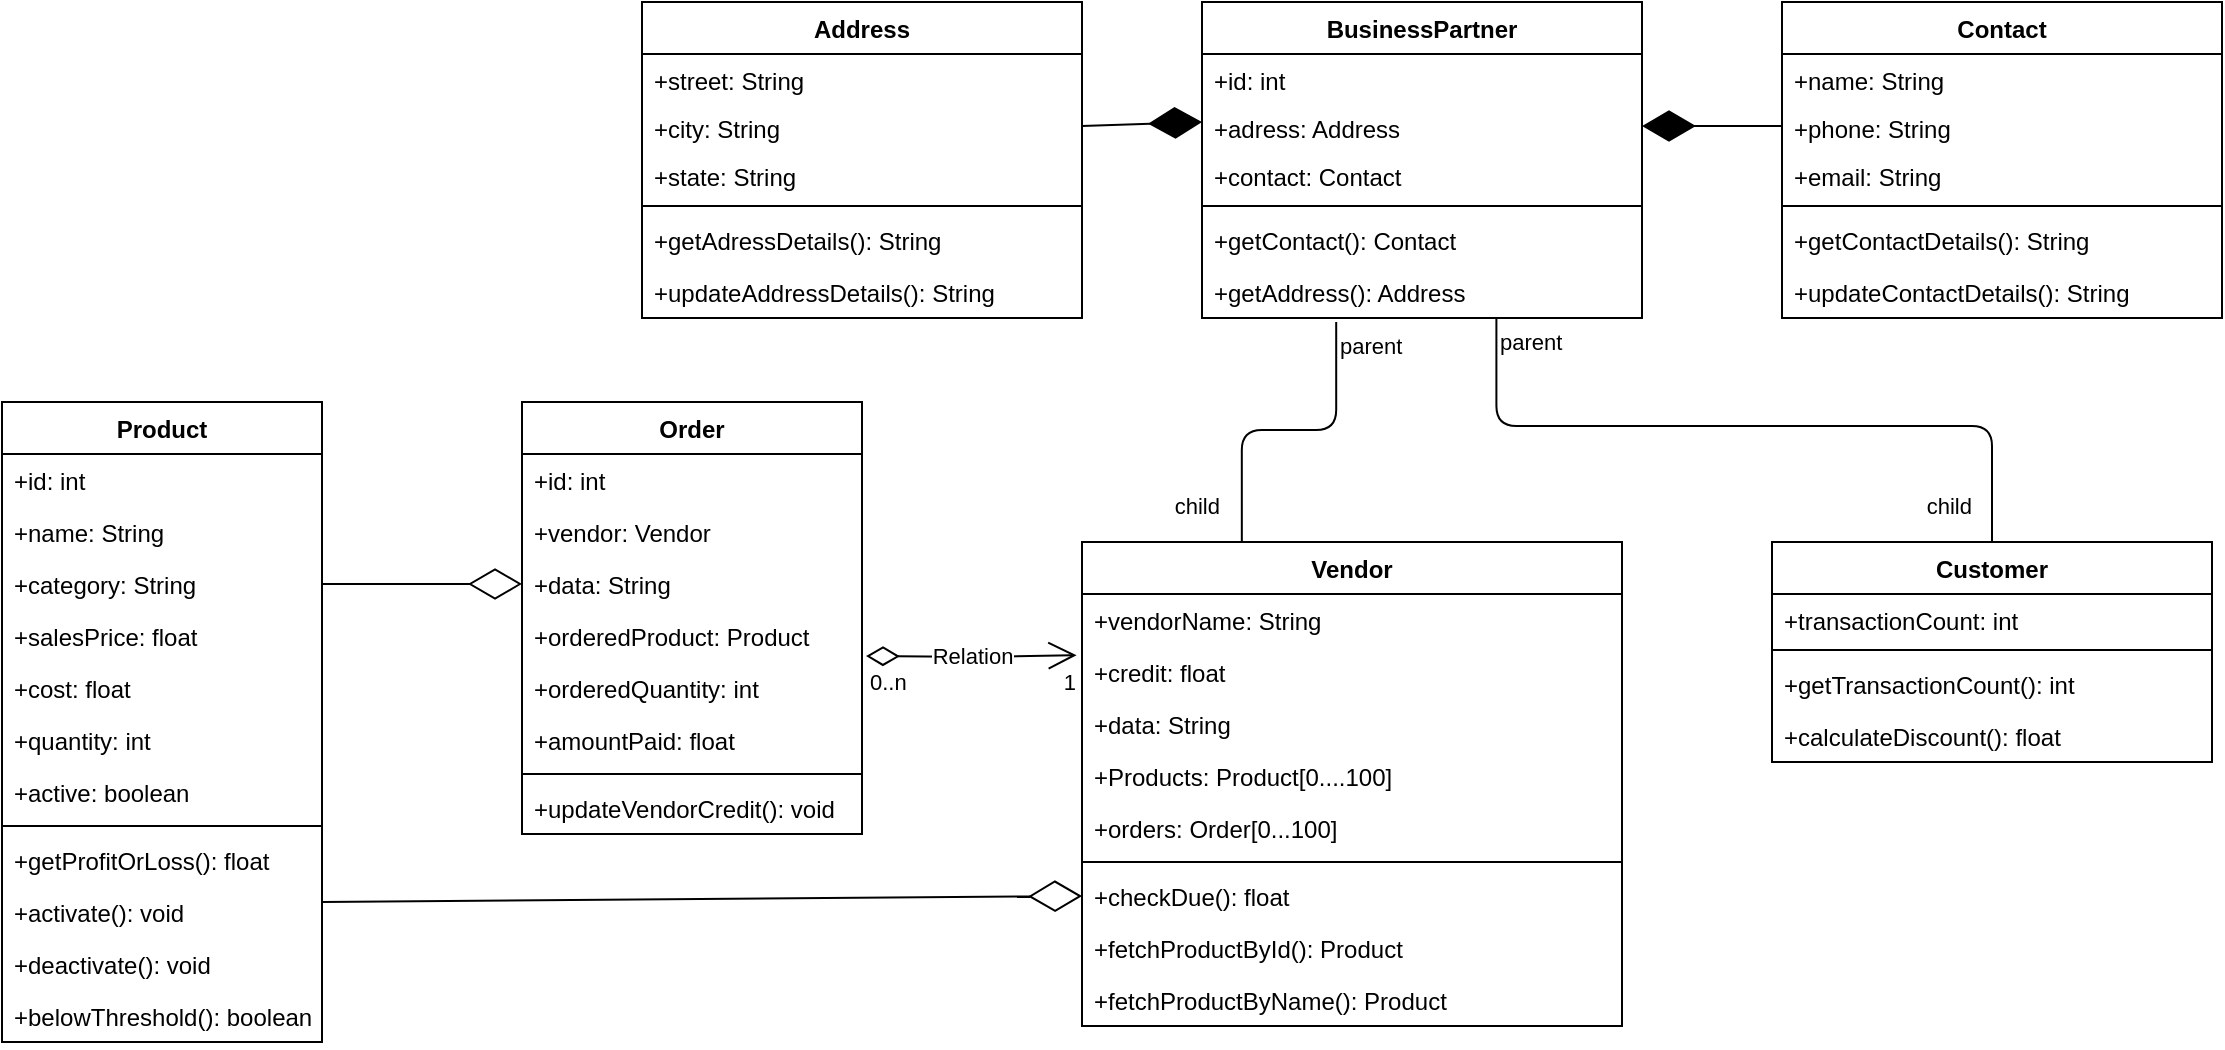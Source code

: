 <mxfile version="14.4.2" type="device"><diagram id="GToxcajjzIdZlgZ8ZgVA" name="Page-1"><mxGraphModel dx="1888" dy="492" grid="1" gridSize="10" guides="1" tooltips="1" connect="1" arrows="1" fold="1" page="1" pageScale="1" pageWidth="850" pageHeight="1100" math="0" shadow="0"><root><mxCell id="0"/><mxCell id="1" parent="0"/><mxCell id="_Nv31HgukhjVUYvm0oG8-1" value="Order" style="swimlane;fontStyle=1;align=center;verticalAlign=top;childLayout=stackLayout;horizontal=1;startSize=26;horizontalStack=0;resizeParent=1;resizeParentMax=0;resizeLast=0;collapsible=1;marginBottom=0;" vertex="1" parent="1"><mxGeometry x="-310" y="270" width="170" height="216" as="geometry"/></mxCell><mxCell id="_Nv31HgukhjVUYvm0oG8-2" value="+id: int&#10;" style="text;strokeColor=none;fillColor=none;align=left;verticalAlign=top;spacingLeft=4;spacingRight=4;overflow=hidden;rotatable=0;points=[[0,0.5],[1,0.5]];portConstraint=eastwest;" vertex="1" parent="_Nv31HgukhjVUYvm0oG8-1"><mxGeometry y="26" width="170" height="26" as="geometry"/></mxCell><mxCell id="_Nv31HgukhjVUYvm0oG8-6" value="+vendor: Vendor" style="text;strokeColor=none;fillColor=none;align=left;verticalAlign=top;spacingLeft=4;spacingRight=4;overflow=hidden;rotatable=0;points=[[0,0.5],[1,0.5]];portConstraint=eastwest;" vertex="1" parent="_Nv31HgukhjVUYvm0oG8-1"><mxGeometry y="52" width="170" height="26" as="geometry"/></mxCell><mxCell id="_Nv31HgukhjVUYvm0oG8-7" value="+data: String&#10;" style="text;strokeColor=none;fillColor=none;align=left;verticalAlign=top;spacingLeft=4;spacingRight=4;overflow=hidden;rotatable=0;points=[[0,0.5],[1,0.5]];portConstraint=eastwest;" vertex="1" parent="_Nv31HgukhjVUYvm0oG8-1"><mxGeometry y="78" width="170" height="26" as="geometry"/></mxCell><mxCell id="_Nv31HgukhjVUYvm0oG8-8" value="+orderedProduct: Product" style="text;strokeColor=none;fillColor=none;align=left;verticalAlign=top;spacingLeft=4;spacingRight=4;overflow=hidden;rotatable=0;points=[[0,0.5],[1,0.5]];portConstraint=eastwest;" vertex="1" parent="_Nv31HgukhjVUYvm0oG8-1"><mxGeometry y="104" width="170" height="26" as="geometry"/></mxCell><mxCell id="_Nv31HgukhjVUYvm0oG8-9" value="+orderedQuantity: int" style="text;strokeColor=none;fillColor=none;align=left;verticalAlign=top;spacingLeft=4;spacingRight=4;overflow=hidden;rotatable=0;points=[[0,0.5],[1,0.5]];portConstraint=eastwest;" vertex="1" parent="_Nv31HgukhjVUYvm0oG8-1"><mxGeometry y="130" width="170" height="26" as="geometry"/></mxCell><mxCell id="_Nv31HgukhjVUYvm0oG8-10" value="+amountPaid: float" style="text;strokeColor=none;fillColor=none;align=left;verticalAlign=top;spacingLeft=4;spacingRight=4;overflow=hidden;rotatable=0;points=[[0,0.5],[1,0.5]];portConstraint=eastwest;" vertex="1" parent="_Nv31HgukhjVUYvm0oG8-1"><mxGeometry y="156" width="170" height="26" as="geometry"/></mxCell><mxCell id="_Nv31HgukhjVUYvm0oG8-27" value="" style="line;strokeWidth=1;fillColor=none;align=left;verticalAlign=middle;spacingTop=-1;spacingLeft=3;spacingRight=3;rotatable=0;labelPosition=right;points=[];portConstraint=eastwest;" vertex="1" parent="_Nv31HgukhjVUYvm0oG8-1"><mxGeometry y="182" width="170" height="8" as="geometry"/></mxCell><mxCell id="_Nv31HgukhjVUYvm0oG8-4" value="+updateVendorCredit(): void" style="text;strokeColor=none;fillColor=none;align=left;verticalAlign=top;spacingLeft=4;spacingRight=4;overflow=hidden;rotatable=0;points=[[0,0.5],[1,0.5]];portConstraint=eastwest;" vertex="1" parent="_Nv31HgukhjVUYvm0oG8-1"><mxGeometry y="190" width="170" height="26" as="geometry"/></mxCell><mxCell id="_Nv31HgukhjVUYvm0oG8-15" value="Product" style="swimlane;fontStyle=1;align=center;verticalAlign=top;childLayout=stackLayout;horizontal=1;startSize=26;horizontalStack=0;resizeParent=1;resizeParentMax=0;resizeLast=0;collapsible=1;marginBottom=0;" vertex="1" parent="1"><mxGeometry x="-570" y="270" width="160" height="320" as="geometry"/></mxCell><mxCell id="_Nv31HgukhjVUYvm0oG8-16" value="+id: int&#10;" style="text;strokeColor=none;fillColor=none;align=left;verticalAlign=top;spacingLeft=4;spacingRight=4;overflow=hidden;rotatable=0;points=[[0,0.5],[1,0.5]];portConstraint=eastwest;" vertex="1" parent="_Nv31HgukhjVUYvm0oG8-15"><mxGeometry y="26" width="160" height="26" as="geometry"/></mxCell><mxCell id="_Nv31HgukhjVUYvm0oG8-17" value="+name: String" style="text;strokeColor=none;fillColor=none;align=left;verticalAlign=top;spacingLeft=4;spacingRight=4;overflow=hidden;rotatable=0;points=[[0,0.5],[1,0.5]];portConstraint=eastwest;" vertex="1" parent="_Nv31HgukhjVUYvm0oG8-15"><mxGeometry y="52" width="160" height="26" as="geometry"/></mxCell><mxCell id="_Nv31HgukhjVUYvm0oG8-18" value="+category: String&#10;" style="text;strokeColor=none;fillColor=none;align=left;verticalAlign=top;spacingLeft=4;spacingRight=4;overflow=hidden;rotatable=0;points=[[0,0.5],[1,0.5]];portConstraint=eastwest;" vertex="1" parent="_Nv31HgukhjVUYvm0oG8-15"><mxGeometry y="78" width="160" height="26" as="geometry"/></mxCell><mxCell id="_Nv31HgukhjVUYvm0oG8-19" value="+salesPrice: float" style="text;strokeColor=none;fillColor=none;align=left;verticalAlign=top;spacingLeft=4;spacingRight=4;overflow=hidden;rotatable=0;points=[[0,0.5],[1,0.5]];portConstraint=eastwest;" vertex="1" parent="_Nv31HgukhjVUYvm0oG8-15"><mxGeometry y="104" width="160" height="26" as="geometry"/></mxCell><mxCell id="_Nv31HgukhjVUYvm0oG8-20" value="+cost: float" style="text;strokeColor=none;fillColor=none;align=left;verticalAlign=top;spacingLeft=4;spacingRight=4;overflow=hidden;rotatable=0;points=[[0,0.5],[1,0.5]];portConstraint=eastwest;" vertex="1" parent="_Nv31HgukhjVUYvm0oG8-15"><mxGeometry y="130" width="160" height="26" as="geometry"/></mxCell><mxCell id="_Nv31HgukhjVUYvm0oG8-21" value="+quantity: int" style="text;strokeColor=none;fillColor=none;align=left;verticalAlign=top;spacingLeft=4;spacingRight=4;overflow=hidden;rotatable=0;points=[[0,0.5],[1,0.5]];portConstraint=eastwest;" vertex="1" parent="_Nv31HgukhjVUYvm0oG8-15"><mxGeometry y="156" width="160" height="26" as="geometry"/></mxCell><mxCell id="_Nv31HgukhjVUYvm0oG8-22" value="+active: boolean" style="text;strokeColor=none;fillColor=none;align=left;verticalAlign=top;spacingLeft=4;spacingRight=4;overflow=hidden;rotatable=0;points=[[0,0.5],[1,0.5]];portConstraint=eastwest;" vertex="1" parent="_Nv31HgukhjVUYvm0oG8-15"><mxGeometry y="182" width="160" height="26" as="geometry"/></mxCell><mxCell id="_Nv31HgukhjVUYvm0oG8-3" value="" style="line;strokeWidth=1;fillColor=none;align=left;verticalAlign=middle;spacingTop=-1;spacingLeft=3;spacingRight=3;rotatable=0;labelPosition=right;points=[];portConstraint=eastwest;" vertex="1" parent="_Nv31HgukhjVUYvm0oG8-15"><mxGeometry y="208" width="160" height="8" as="geometry"/></mxCell><mxCell id="_Nv31HgukhjVUYvm0oG8-23" value="+getProfitOrLoss(): float" style="text;strokeColor=none;fillColor=none;align=left;verticalAlign=top;spacingLeft=4;spacingRight=4;overflow=hidden;rotatable=0;points=[[0,0.5],[1,0.5]];portConstraint=eastwest;" vertex="1" parent="_Nv31HgukhjVUYvm0oG8-15"><mxGeometry y="216" width="160" height="26" as="geometry"/></mxCell><mxCell id="_Nv31HgukhjVUYvm0oG8-24" value="+activate(): void" style="text;strokeColor=none;fillColor=none;align=left;verticalAlign=top;spacingLeft=4;spacingRight=4;overflow=hidden;rotatable=0;points=[[0,0.5],[1,0.5]];portConstraint=eastwest;" vertex="1" parent="_Nv31HgukhjVUYvm0oG8-15"><mxGeometry y="242" width="160" height="26" as="geometry"/></mxCell><mxCell id="_Nv31HgukhjVUYvm0oG8-25" value="+deactivate(): void" style="text;strokeColor=none;fillColor=none;align=left;verticalAlign=top;spacingLeft=4;spacingRight=4;overflow=hidden;rotatable=0;points=[[0,0.5],[1,0.5]];portConstraint=eastwest;" vertex="1" parent="_Nv31HgukhjVUYvm0oG8-15"><mxGeometry y="268" width="160" height="26" as="geometry"/></mxCell><mxCell id="_Nv31HgukhjVUYvm0oG8-26" value="+belowThreshold(): boolean" style="text;strokeColor=none;fillColor=none;align=left;verticalAlign=top;spacingLeft=4;spacingRight=4;overflow=hidden;rotatable=0;points=[[0,0.5],[1,0.5]];portConstraint=eastwest;" vertex="1" parent="_Nv31HgukhjVUYvm0oG8-15"><mxGeometry y="294" width="160" height="26" as="geometry"/></mxCell><mxCell id="_Nv31HgukhjVUYvm0oG8-31" value="" style="endArrow=diamondThin;endFill=0;endSize=24;html=1;exitX=1;exitY=0.5;exitDx=0;exitDy=0;" edge="1" parent="1" source="_Nv31HgukhjVUYvm0oG8-18" target="_Nv31HgukhjVUYvm0oG8-7"><mxGeometry width="160" relative="1" as="geometry"><mxPoint x="180" y="360.5" as="sourcePoint"/><mxPoint x="340" y="360.5" as="targetPoint"/></mxGeometry></mxCell><mxCell id="_Nv31HgukhjVUYvm0oG8-32" value="Vendor" style="swimlane;fontStyle=1;align=center;verticalAlign=top;childLayout=stackLayout;horizontal=1;startSize=26;horizontalStack=0;resizeParent=1;resizeParentMax=0;resizeLast=0;collapsible=1;marginBottom=0;" vertex="1" parent="1"><mxGeometry x="-30" y="340" width="270" height="242" as="geometry"/></mxCell><mxCell id="_Nv31HgukhjVUYvm0oG8-33" value="+vendorName: String&#10;" style="text;strokeColor=none;fillColor=none;align=left;verticalAlign=top;spacingLeft=4;spacingRight=4;overflow=hidden;rotatable=0;points=[[0,0.5],[1,0.5]];portConstraint=eastwest;" vertex="1" parent="_Nv31HgukhjVUYvm0oG8-32"><mxGeometry y="26" width="270" height="26" as="geometry"/></mxCell><mxCell id="_Nv31HgukhjVUYvm0oG8-34" value="+credit: float" style="text;strokeColor=none;fillColor=none;align=left;verticalAlign=top;spacingLeft=4;spacingRight=4;overflow=hidden;rotatable=0;points=[[0,0.5],[1,0.5]];portConstraint=eastwest;" vertex="1" parent="_Nv31HgukhjVUYvm0oG8-32"><mxGeometry y="52" width="270" height="26" as="geometry"/></mxCell><mxCell id="_Nv31HgukhjVUYvm0oG8-35" value="+data: String&#10;" style="text;strokeColor=none;fillColor=none;align=left;verticalAlign=top;spacingLeft=4;spacingRight=4;overflow=hidden;rotatable=0;points=[[0,0.5],[1,0.5]];portConstraint=eastwest;" vertex="1" parent="_Nv31HgukhjVUYvm0oG8-32"><mxGeometry y="78" width="270" height="26" as="geometry"/></mxCell><mxCell id="_Nv31HgukhjVUYvm0oG8-36" value="+Products: Product[0....100]" style="text;strokeColor=none;fillColor=none;align=left;verticalAlign=top;spacingLeft=4;spacingRight=4;overflow=hidden;rotatable=0;points=[[0,0.5],[1,0.5]];portConstraint=eastwest;" vertex="1" parent="_Nv31HgukhjVUYvm0oG8-32"><mxGeometry y="104" width="270" height="26" as="geometry"/></mxCell><mxCell id="_Nv31HgukhjVUYvm0oG8-37" value="+orders: Order[0...100]" style="text;strokeColor=none;fillColor=none;align=left;verticalAlign=top;spacingLeft=4;spacingRight=4;overflow=hidden;rotatable=0;points=[[0,0.5],[1,0.5]];portConstraint=eastwest;" vertex="1" parent="_Nv31HgukhjVUYvm0oG8-32"><mxGeometry y="130" width="270" height="26" as="geometry"/></mxCell><mxCell id="_Nv31HgukhjVUYvm0oG8-39" value="" style="line;strokeWidth=1;fillColor=none;align=left;verticalAlign=middle;spacingTop=-1;spacingLeft=3;spacingRight=3;rotatable=0;labelPosition=right;points=[];portConstraint=eastwest;" vertex="1" parent="_Nv31HgukhjVUYvm0oG8-32"><mxGeometry y="156" width="270" height="8" as="geometry"/></mxCell><mxCell id="_Nv31HgukhjVUYvm0oG8-40" value="+checkDue(): float" style="text;strokeColor=none;fillColor=none;align=left;verticalAlign=top;spacingLeft=4;spacingRight=4;overflow=hidden;rotatable=0;points=[[0,0.5],[1,0.5]];portConstraint=eastwest;" vertex="1" parent="_Nv31HgukhjVUYvm0oG8-32"><mxGeometry y="164" width="270" height="26" as="geometry"/></mxCell><mxCell id="_Nv31HgukhjVUYvm0oG8-41" value="+fetchProductById(): Product" style="text;strokeColor=none;fillColor=none;align=left;verticalAlign=top;spacingLeft=4;spacingRight=4;overflow=hidden;rotatable=0;points=[[0,0.5],[1,0.5]];portConstraint=eastwest;" vertex="1" parent="_Nv31HgukhjVUYvm0oG8-32"><mxGeometry y="190" width="270" height="26" as="geometry"/></mxCell><mxCell id="_Nv31HgukhjVUYvm0oG8-42" value="+fetchProductByName(): Product" style="text;strokeColor=none;fillColor=none;align=left;verticalAlign=top;spacingLeft=4;spacingRight=4;overflow=hidden;rotatable=0;points=[[0,0.5],[1,0.5]];portConstraint=eastwest;" vertex="1" parent="_Nv31HgukhjVUYvm0oG8-32"><mxGeometry y="216" width="270" height="26" as="geometry"/></mxCell><mxCell id="_Nv31HgukhjVUYvm0oG8-44" value="Customer" style="swimlane;fontStyle=1;align=center;verticalAlign=top;childLayout=stackLayout;horizontal=1;startSize=26;horizontalStack=0;resizeParent=1;resizeParentMax=0;resizeLast=0;collapsible=1;marginBottom=0;" vertex="1" parent="1"><mxGeometry x="315" y="340" width="220" height="110" as="geometry"/></mxCell><mxCell id="_Nv31HgukhjVUYvm0oG8-45" value="+transactionCount: int&#10;" style="text;strokeColor=none;fillColor=none;align=left;verticalAlign=top;spacingLeft=4;spacingRight=4;overflow=hidden;rotatable=0;points=[[0,0.5],[1,0.5]];portConstraint=eastwest;" vertex="1" parent="_Nv31HgukhjVUYvm0oG8-44"><mxGeometry y="26" width="220" height="24" as="geometry"/></mxCell><mxCell id="_Nv31HgukhjVUYvm0oG8-50" value="" style="line;strokeWidth=1;fillColor=none;align=left;verticalAlign=middle;spacingTop=-1;spacingLeft=3;spacingRight=3;rotatable=0;labelPosition=right;points=[];portConstraint=eastwest;" vertex="1" parent="_Nv31HgukhjVUYvm0oG8-44"><mxGeometry y="50" width="220" height="8" as="geometry"/></mxCell><mxCell id="_Nv31HgukhjVUYvm0oG8-51" value="+getTransactionCount(): int" style="text;strokeColor=none;fillColor=none;align=left;verticalAlign=top;spacingLeft=4;spacingRight=4;overflow=hidden;rotatable=0;points=[[0,0.5],[1,0.5]];portConstraint=eastwest;" vertex="1" parent="_Nv31HgukhjVUYvm0oG8-44"><mxGeometry y="58" width="220" height="26" as="geometry"/></mxCell><mxCell id="_Nv31HgukhjVUYvm0oG8-52" value="+calculateDiscount(): float" style="text;strokeColor=none;fillColor=none;align=left;verticalAlign=top;spacingLeft=4;spacingRight=4;overflow=hidden;rotatable=0;points=[[0,0.5],[1,0.5]];portConstraint=eastwest;" vertex="1" parent="_Nv31HgukhjVUYvm0oG8-44"><mxGeometry y="84" width="220" height="26" as="geometry"/></mxCell><mxCell id="_Nv31HgukhjVUYvm0oG8-60" value="Address" style="swimlane;fontStyle=1;align=center;verticalAlign=top;childLayout=stackLayout;horizontal=1;startSize=26;horizontalStack=0;resizeParent=1;resizeParentMax=0;resizeLast=0;collapsible=1;marginBottom=0;" vertex="1" parent="1"><mxGeometry x="-250" y="70" width="220" height="158" as="geometry"/></mxCell><mxCell id="_Nv31HgukhjVUYvm0oG8-70" value="+street: String&#10;" style="text;strokeColor=none;fillColor=none;align=left;verticalAlign=top;spacingLeft=4;spacingRight=4;overflow=hidden;rotatable=0;points=[[0,0.5],[1,0.5]];portConstraint=eastwest;" vertex="1" parent="_Nv31HgukhjVUYvm0oG8-60"><mxGeometry y="26" width="220" height="24" as="geometry"/></mxCell><mxCell id="_Nv31HgukhjVUYvm0oG8-86" value="" style="endArrow=diamondThin;endFill=1;endSize=24;html=1;exitX=1;exitY=0.5;exitDx=0;exitDy=0;" edge="1" parent="_Nv31HgukhjVUYvm0oG8-60" source="_Nv31HgukhjVUYvm0oG8-61"><mxGeometry width="160" relative="1" as="geometry"><mxPoint x="210" y="60" as="sourcePoint"/><mxPoint x="280" y="60" as="targetPoint"/></mxGeometry></mxCell><mxCell id="_Nv31HgukhjVUYvm0oG8-61" value="+city: String&#10;" style="text;strokeColor=none;fillColor=none;align=left;verticalAlign=top;spacingLeft=4;spacingRight=4;overflow=hidden;rotatable=0;points=[[0,0.5],[1,0.5]];portConstraint=eastwest;" vertex="1" parent="_Nv31HgukhjVUYvm0oG8-60"><mxGeometry y="50" width="220" height="24" as="geometry"/></mxCell><mxCell id="_Nv31HgukhjVUYvm0oG8-71" value="+state: String&#10;" style="text;strokeColor=none;fillColor=none;align=left;verticalAlign=top;spacingLeft=4;spacingRight=4;overflow=hidden;rotatable=0;points=[[0,0.5],[1,0.5]];portConstraint=eastwest;" vertex="1" parent="_Nv31HgukhjVUYvm0oG8-60"><mxGeometry y="74" width="220" height="24" as="geometry"/></mxCell><mxCell id="_Nv31HgukhjVUYvm0oG8-62" value="" style="line;strokeWidth=1;fillColor=none;align=left;verticalAlign=middle;spacingTop=-1;spacingLeft=3;spacingRight=3;rotatable=0;labelPosition=right;points=[];portConstraint=eastwest;" vertex="1" parent="_Nv31HgukhjVUYvm0oG8-60"><mxGeometry y="98" width="220" height="8" as="geometry"/></mxCell><mxCell id="_Nv31HgukhjVUYvm0oG8-63" value="+getAdressDetails(): String" style="text;strokeColor=none;fillColor=none;align=left;verticalAlign=top;spacingLeft=4;spacingRight=4;overflow=hidden;rotatable=0;points=[[0,0.5],[1,0.5]];portConstraint=eastwest;" vertex="1" parent="_Nv31HgukhjVUYvm0oG8-60"><mxGeometry y="106" width="220" height="26" as="geometry"/></mxCell><mxCell id="_Nv31HgukhjVUYvm0oG8-64" value="+updateAddressDetails(): String" style="text;strokeColor=none;fillColor=none;align=left;verticalAlign=top;spacingLeft=4;spacingRight=4;overflow=hidden;rotatable=0;points=[[0,0.5],[1,0.5]];portConstraint=eastwest;" vertex="1" parent="_Nv31HgukhjVUYvm0oG8-60"><mxGeometry y="132" width="220" height="26" as="geometry"/></mxCell><mxCell id="_Nv31HgukhjVUYvm0oG8-72" value="BusinessPartner" style="swimlane;fontStyle=1;align=center;verticalAlign=top;childLayout=stackLayout;horizontal=1;startSize=26;horizontalStack=0;resizeParent=1;resizeParentMax=0;resizeLast=0;collapsible=1;marginBottom=0;" vertex="1" parent="1"><mxGeometry x="30" y="70" width="220" height="158" as="geometry"/></mxCell><mxCell id="_Nv31HgukhjVUYvm0oG8-73" value="+id: int&#10;" style="text;strokeColor=none;fillColor=none;align=left;verticalAlign=top;spacingLeft=4;spacingRight=4;overflow=hidden;rotatable=0;points=[[0,0.5],[1,0.5]];portConstraint=eastwest;" vertex="1" parent="_Nv31HgukhjVUYvm0oG8-72"><mxGeometry y="26" width="220" height="24" as="geometry"/></mxCell><mxCell id="_Nv31HgukhjVUYvm0oG8-74" value="+adress: Address&#10;" style="text;strokeColor=none;fillColor=none;align=left;verticalAlign=top;spacingLeft=4;spacingRight=4;overflow=hidden;rotatable=0;points=[[0,0.5],[1,0.5]];portConstraint=eastwest;" vertex="1" parent="_Nv31HgukhjVUYvm0oG8-72"><mxGeometry y="50" width="220" height="24" as="geometry"/></mxCell><mxCell id="_Nv31HgukhjVUYvm0oG8-75" value="+contact: Contact&#10;" style="text;strokeColor=none;fillColor=none;align=left;verticalAlign=top;spacingLeft=4;spacingRight=4;overflow=hidden;rotatable=0;points=[[0,0.5],[1,0.5]];portConstraint=eastwest;" vertex="1" parent="_Nv31HgukhjVUYvm0oG8-72"><mxGeometry y="74" width="220" height="24" as="geometry"/></mxCell><mxCell id="_Nv31HgukhjVUYvm0oG8-76" value="" style="line;strokeWidth=1;fillColor=none;align=left;verticalAlign=middle;spacingTop=-1;spacingLeft=3;spacingRight=3;rotatable=0;labelPosition=right;points=[];portConstraint=eastwest;" vertex="1" parent="_Nv31HgukhjVUYvm0oG8-72"><mxGeometry y="98" width="220" height="8" as="geometry"/></mxCell><mxCell id="_Nv31HgukhjVUYvm0oG8-77" value="+getContact(): Contact" style="text;strokeColor=none;fillColor=none;align=left;verticalAlign=top;spacingLeft=4;spacingRight=4;overflow=hidden;rotatable=0;points=[[0,0.5],[1,0.5]];portConstraint=eastwest;" vertex="1" parent="_Nv31HgukhjVUYvm0oG8-72"><mxGeometry y="106" width="220" height="26" as="geometry"/></mxCell><mxCell id="_Nv31HgukhjVUYvm0oG8-78" value="+getAddress(): Address" style="text;strokeColor=none;fillColor=none;align=left;verticalAlign=top;spacingLeft=4;spacingRight=4;overflow=hidden;rotatable=0;points=[[0,0.5],[1,0.5]];portConstraint=eastwest;" vertex="1" parent="_Nv31HgukhjVUYvm0oG8-72"><mxGeometry y="132" width="220" height="26" as="geometry"/></mxCell><mxCell id="_Nv31HgukhjVUYvm0oG8-79" value="Contact" style="swimlane;fontStyle=1;align=center;verticalAlign=top;childLayout=stackLayout;horizontal=1;startSize=26;horizontalStack=0;resizeParent=1;resizeParentMax=0;resizeLast=0;collapsible=1;marginBottom=0;" vertex="1" parent="1"><mxGeometry x="320" y="70" width="220" height="158" as="geometry"/></mxCell><mxCell id="_Nv31HgukhjVUYvm0oG8-80" value="+name: String&#10;" style="text;strokeColor=none;fillColor=none;align=left;verticalAlign=top;spacingLeft=4;spacingRight=4;overflow=hidden;rotatable=0;points=[[0,0.5],[1,0.5]];portConstraint=eastwest;" vertex="1" parent="_Nv31HgukhjVUYvm0oG8-79"><mxGeometry y="26" width="220" height="24" as="geometry"/></mxCell><mxCell id="_Nv31HgukhjVUYvm0oG8-81" value="+phone: String&#10;" style="text;strokeColor=none;fillColor=none;align=left;verticalAlign=top;spacingLeft=4;spacingRight=4;overflow=hidden;rotatable=0;points=[[0,0.5],[1,0.5]];portConstraint=eastwest;" vertex="1" parent="_Nv31HgukhjVUYvm0oG8-79"><mxGeometry y="50" width="220" height="24" as="geometry"/></mxCell><mxCell id="_Nv31HgukhjVUYvm0oG8-82" value="+email: String&#10;" style="text;strokeColor=none;fillColor=none;align=left;verticalAlign=top;spacingLeft=4;spacingRight=4;overflow=hidden;rotatable=0;points=[[0,0.5],[1,0.5]];portConstraint=eastwest;" vertex="1" parent="_Nv31HgukhjVUYvm0oG8-79"><mxGeometry y="74" width="220" height="24" as="geometry"/></mxCell><mxCell id="_Nv31HgukhjVUYvm0oG8-83" value="" style="line;strokeWidth=1;fillColor=none;align=left;verticalAlign=middle;spacingTop=-1;spacingLeft=3;spacingRight=3;rotatable=0;labelPosition=right;points=[];portConstraint=eastwest;" vertex="1" parent="_Nv31HgukhjVUYvm0oG8-79"><mxGeometry y="98" width="220" height="8" as="geometry"/></mxCell><mxCell id="_Nv31HgukhjVUYvm0oG8-84" value="+getContactDetails(): String" style="text;strokeColor=none;fillColor=none;align=left;verticalAlign=top;spacingLeft=4;spacingRight=4;overflow=hidden;rotatable=0;points=[[0,0.5],[1,0.5]];portConstraint=eastwest;" vertex="1" parent="_Nv31HgukhjVUYvm0oG8-79"><mxGeometry y="106" width="220" height="26" as="geometry"/></mxCell><mxCell id="_Nv31HgukhjVUYvm0oG8-85" value="+updateContactDetails(): String" style="text;strokeColor=none;fillColor=none;align=left;verticalAlign=top;spacingLeft=4;spacingRight=4;overflow=hidden;rotatable=0;points=[[0,0.5],[1,0.5]];portConstraint=eastwest;" vertex="1" parent="_Nv31HgukhjVUYvm0oG8-79"><mxGeometry y="132" width="220" height="26" as="geometry"/></mxCell><mxCell id="_Nv31HgukhjVUYvm0oG8-87" value="" style="endArrow=diamondThin;endFill=1;endSize=24;html=1;exitX=0;exitY=0.5;exitDx=0;exitDy=0;entryX=1;entryY=0.5;entryDx=0;entryDy=0;" edge="1" parent="1" source="_Nv31HgukhjVUYvm0oG8-81" target="_Nv31HgukhjVUYvm0oG8-74"><mxGeometry width="160" relative="1" as="geometry"><mxPoint x="170" y="140" as="sourcePoint"/><mxPoint x="270" y="140" as="targetPoint"/></mxGeometry></mxCell><mxCell id="_Nv31HgukhjVUYvm0oG8-88" value="" style="endArrow=diamondThin;endFill=0;endSize=24;html=1;exitX=1;exitY=0.5;exitDx=0;exitDy=0;entryX=0;entryY=0.5;entryDx=0;entryDy=0;" edge="1" parent="1" target="_Nv31HgukhjVUYvm0oG8-40"><mxGeometry width="160" relative="1" as="geometry"><mxPoint x="-410" y="520" as="sourcePoint"/><mxPoint x="-310" y="520" as="targetPoint"/></mxGeometry></mxCell><mxCell id="_Nv31HgukhjVUYvm0oG8-90" value="Relation" style="endArrow=open;html=1;endSize=12;startArrow=diamondThin;startSize=14;startFill=0;edgeStyle=orthogonalEdgeStyle;entryX=-0.01;entryY=0.177;entryDx=0;entryDy=0;entryPerimeter=0;" edge="1" parent="1" target="_Nv31HgukhjVUYvm0oG8-34"><mxGeometry relative="1" as="geometry"><mxPoint x="-138" y="397" as="sourcePoint"/><mxPoint x="-80" y="400" as="targetPoint"/></mxGeometry></mxCell><mxCell id="_Nv31HgukhjVUYvm0oG8-91" value="0..n" style="edgeLabel;resizable=0;html=1;align=left;verticalAlign=top;" connectable="0" vertex="1" parent="_Nv31HgukhjVUYvm0oG8-90"><mxGeometry x="-1" relative="1" as="geometry"/></mxCell><mxCell id="_Nv31HgukhjVUYvm0oG8-92" value="1" style="edgeLabel;resizable=0;html=1;align=right;verticalAlign=top;" connectable="0" vertex="1" parent="_Nv31HgukhjVUYvm0oG8-90"><mxGeometry x="1" relative="1" as="geometry"/></mxCell><mxCell id="_Nv31HgukhjVUYvm0oG8-93" value="" style="endArrow=none;html=1;edgeStyle=orthogonalEdgeStyle;entryX=0.296;entryY=0;entryDx=0;entryDy=0;entryPerimeter=0;exitX=0.305;exitY=1.077;exitDx=0;exitDy=0;exitPerimeter=0;" edge="1" parent="1" source="_Nv31HgukhjVUYvm0oG8-78" target="_Nv31HgukhjVUYvm0oG8-32"><mxGeometry relative="1" as="geometry"><mxPoint x="97" y="240" as="sourcePoint"/><mxPoint x="50" y="290" as="targetPoint"/><Array as="points"><mxPoint x="97" y="284"/><mxPoint x="50" y="284"/></Array></mxGeometry></mxCell><mxCell id="_Nv31HgukhjVUYvm0oG8-94" value="parent" style="edgeLabel;resizable=0;html=1;align=left;verticalAlign=bottom;" connectable="0" vertex="1" parent="_Nv31HgukhjVUYvm0oG8-93"><mxGeometry x="-1" relative="1" as="geometry"><mxPoint y="20" as="offset"/></mxGeometry></mxCell><mxCell id="_Nv31HgukhjVUYvm0oG8-95" value="child" style="edgeLabel;resizable=0;html=1;align=right;verticalAlign=bottom;" connectable="0" vertex="1" parent="_Nv31HgukhjVUYvm0oG8-93"><mxGeometry x="1" relative="1" as="geometry"><mxPoint x="-9.92" y="-9.8" as="offset"/></mxGeometry></mxCell><mxCell id="_Nv31HgukhjVUYvm0oG8-96" value="" style="endArrow=none;html=1;edgeStyle=orthogonalEdgeStyle;exitX=0.305;exitY=1.077;exitDx=0;exitDy=0;exitPerimeter=0;entryX=0.5;entryY=0;entryDx=0;entryDy=0;" edge="1" parent="1" target="_Nv31HgukhjVUYvm0oG8-44"><mxGeometry relative="1" as="geometry"><mxPoint x="177.2" y="228.002" as="sourcePoint"/><mxPoint x="280" y="330" as="targetPoint"/><Array as="points"><mxPoint x="177" y="282"/><mxPoint x="425" y="282"/></Array></mxGeometry></mxCell><mxCell id="_Nv31HgukhjVUYvm0oG8-97" value="parent" style="edgeLabel;resizable=0;html=1;align=left;verticalAlign=bottom;" connectable="0" vertex="1" parent="_Nv31HgukhjVUYvm0oG8-96"><mxGeometry x="-1" relative="1" as="geometry"><mxPoint y="20" as="offset"/></mxGeometry></mxCell><mxCell id="_Nv31HgukhjVUYvm0oG8-98" value="child" style="edgeLabel;resizable=0;html=1;align=right;verticalAlign=bottom;" connectable="0" vertex="1" parent="_Nv31HgukhjVUYvm0oG8-96"><mxGeometry x="1" relative="1" as="geometry"><mxPoint x="-9.92" y="-9.8" as="offset"/></mxGeometry></mxCell></root></mxGraphModel></diagram></mxfile>